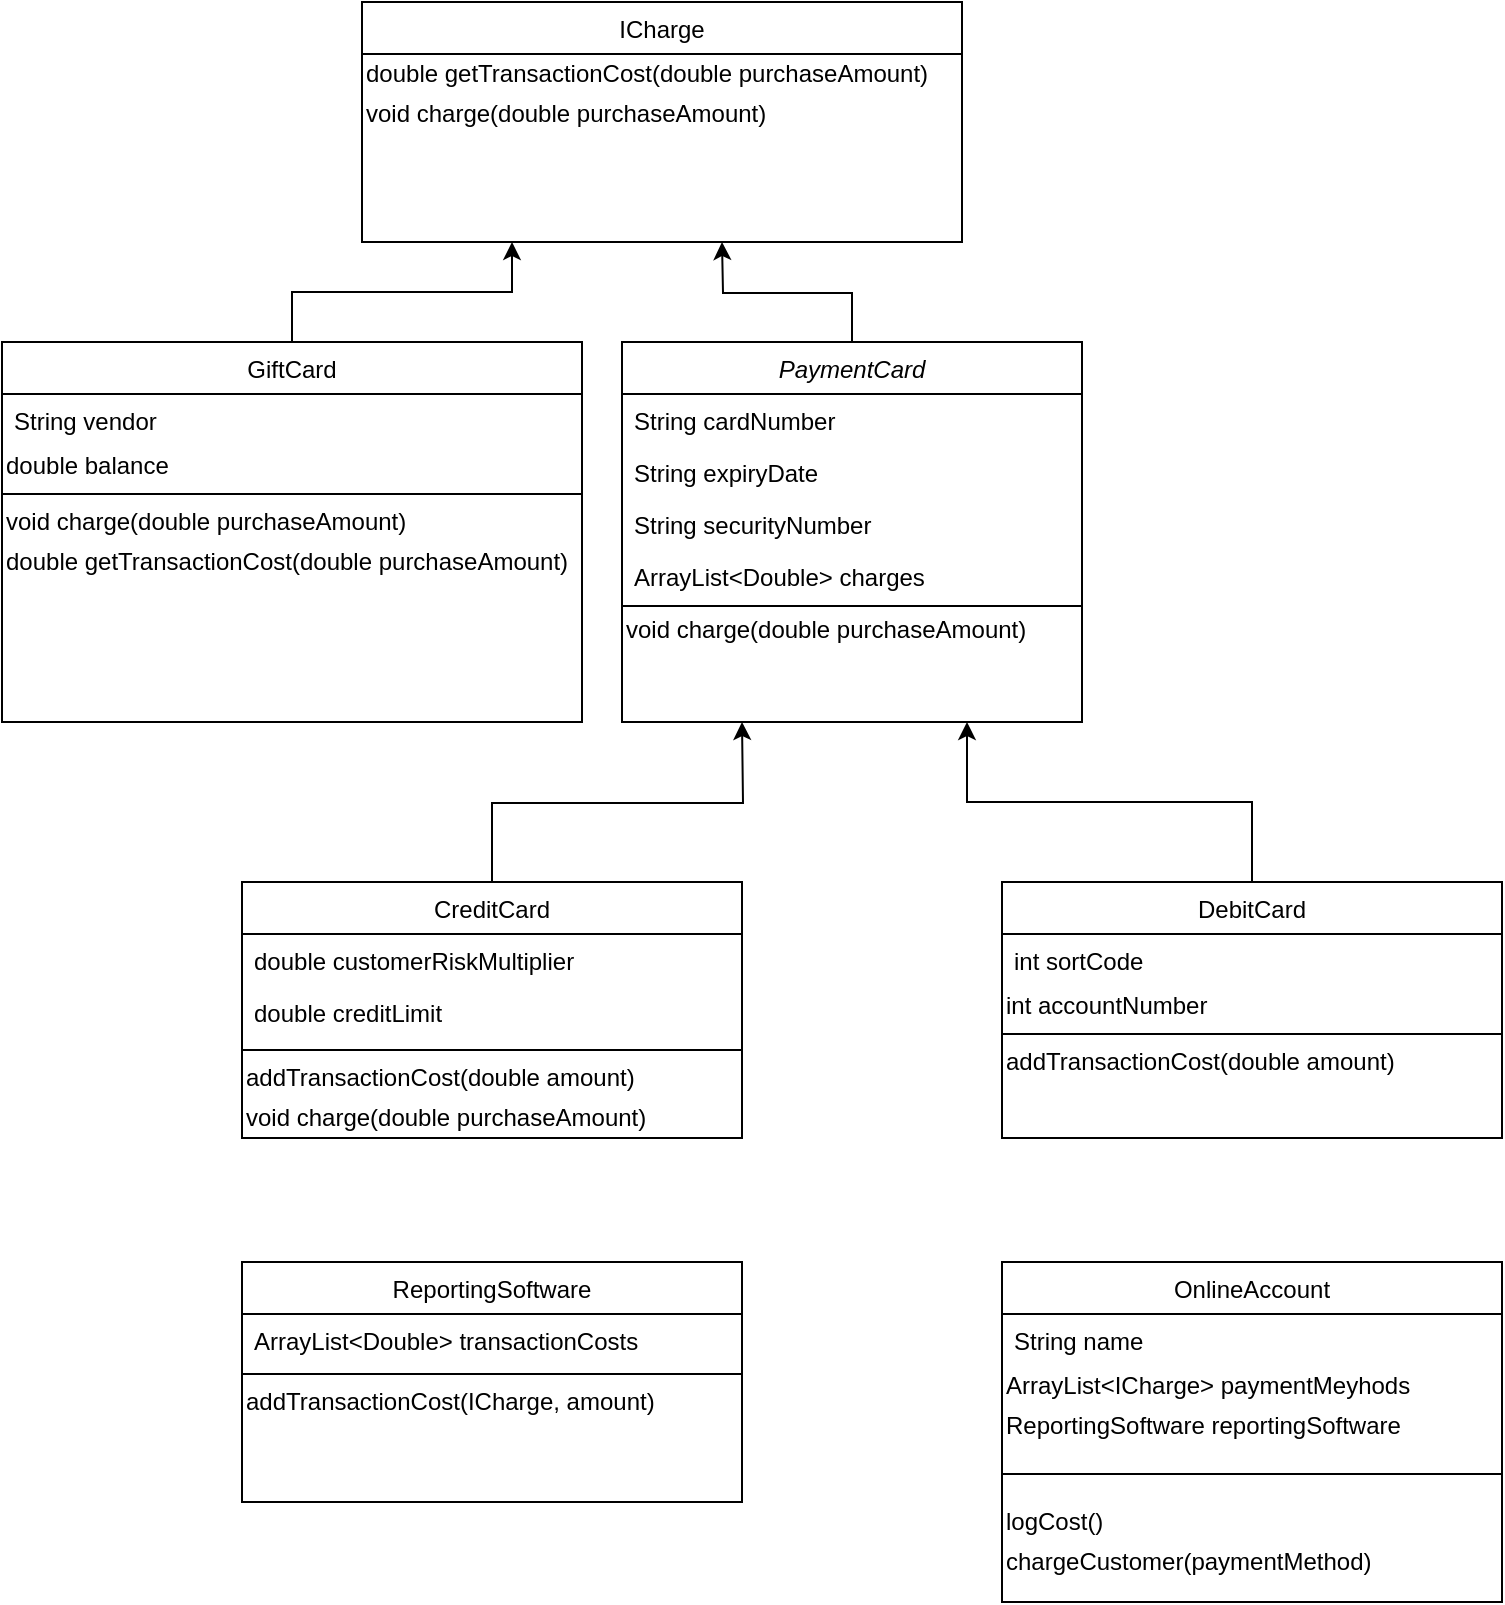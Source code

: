 <mxfile version="13.5.4" type="device"><diagram id="CQIx14TUGSw8IQ3oaKKW" name="Page-1"><mxGraphModel dx="1165" dy="1662" grid="1" gridSize="10" guides="1" tooltips="1" connect="1" arrows="1" fold="1" page="1" pageScale="1" pageWidth="827" pageHeight="1169" math="0" shadow="0"><root><mxCell id="0"/><mxCell id="1" parent="0"/><mxCell id="nRDNUFC7_NTpXfMSQFBY-75" style="edgeStyle=orthogonalEdgeStyle;rounded=0;orthogonalLoop=1;jettySize=auto;html=1;" edge="1" parent="1" source="nRDNUFC7_NTpXfMSQFBY-24"><mxGeometry relative="1" as="geometry"><mxPoint x="370" y="-120" as="targetPoint"/></mxGeometry></mxCell><mxCell id="nRDNUFC7_NTpXfMSQFBY-24" value="PaymentCard" style="swimlane;fontStyle=2;align=center;verticalAlign=top;childLayout=stackLayout;horizontal=1;startSize=26;horizontalStack=0;resizeParent=1;resizeLast=0;collapsible=1;marginBottom=0;rounded=0;shadow=0;strokeWidth=1;" vertex="1" parent="1"><mxGeometry x="320" y="-70" width="230" height="190" as="geometry"><mxRectangle x="230" y="140" width="160" height="26" as="alternateBounds"/></mxGeometry></mxCell><mxCell id="nRDNUFC7_NTpXfMSQFBY-25" value="String cardNumber" style="text;align=left;verticalAlign=top;spacingLeft=4;spacingRight=4;overflow=hidden;rotatable=0;points=[[0,0.5],[1,0.5]];portConstraint=eastwest;" vertex="1" parent="nRDNUFC7_NTpXfMSQFBY-24"><mxGeometry y="26" width="230" height="26" as="geometry"/></mxCell><mxCell id="nRDNUFC7_NTpXfMSQFBY-26" value="String expiryDate" style="text;align=left;verticalAlign=top;spacingLeft=4;spacingRight=4;overflow=hidden;rotatable=0;points=[[0,0.5],[1,0.5]];portConstraint=eastwest;rounded=0;shadow=0;html=0;" vertex="1" parent="nRDNUFC7_NTpXfMSQFBY-24"><mxGeometry y="52" width="230" height="26" as="geometry"/></mxCell><mxCell id="nRDNUFC7_NTpXfMSQFBY-27" value="String securityNumber" style="text;align=left;verticalAlign=top;spacingLeft=4;spacingRight=4;overflow=hidden;rotatable=0;points=[[0,0.5],[1,0.5]];portConstraint=eastwest;rounded=0;shadow=0;html=0;" vertex="1" parent="nRDNUFC7_NTpXfMSQFBY-24"><mxGeometry y="78" width="230" height="26" as="geometry"/></mxCell><mxCell id="nRDNUFC7_NTpXfMSQFBY-28" value="ArrayList&lt;Double&gt; charges" style="text;align=left;verticalAlign=top;spacingLeft=4;spacingRight=4;overflow=hidden;rotatable=0;points=[[0,0.5],[1,0.5]];portConstraint=eastwest;rounded=0;shadow=0;html=0;" vertex="1" parent="nRDNUFC7_NTpXfMSQFBY-24"><mxGeometry y="104" width="230" height="26" as="geometry"/></mxCell><mxCell id="nRDNUFC7_NTpXfMSQFBY-30" value="" style="line;html=1;strokeWidth=1;align=left;verticalAlign=middle;spacingTop=-1;spacingLeft=3;spacingRight=3;rotatable=0;labelPosition=right;points=[];portConstraint=eastwest;" vertex="1" parent="nRDNUFC7_NTpXfMSQFBY-24"><mxGeometry y="130" width="230" height="4" as="geometry"/></mxCell><mxCell id="nRDNUFC7_NTpXfMSQFBY-31" value="void charge(double purchaseAmount)" style="text;html=1;align=left;verticalAlign=middle;resizable=0;points=[];autosize=1;" vertex="1" parent="nRDNUFC7_NTpXfMSQFBY-24"><mxGeometry y="134" width="230" height="20" as="geometry"/></mxCell><mxCell id="nRDNUFC7_NTpXfMSQFBY-52" style="edgeStyle=orthogonalEdgeStyle;rounded=0;orthogonalLoop=1;jettySize=auto;html=1;exitX=0.5;exitY=0;exitDx=0;exitDy=0;" edge="1" parent="1" source="nRDNUFC7_NTpXfMSQFBY-47"><mxGeometry relative="1" as="geometry"><mxPoint x="380" y="120" as="targetPoint"/></mxGeometry></mxCell><mxCell id="nRDNUFC7_NTpXfMSQFBY-47" value="CreditCard" style="swimlane;fontStyle=0;align=center;verticalAlign=top;childLayout=stackLayout;horizontal=1;startSize=26;horizontalStack=0;resizeParent=1;resizeLast=0;collapsible=1;marginBottom=0;rounded=0;shadow=0;strokeWidth=1;" vertex="1" parent="1"><mxGeometry x="130" y="200" width="250" height="128" as="geometry"><mxRectangle x="340" y="380" width="170" height="26" as="alternateBounds"/></mxGeometry></mxCell><mxCell id="nRDNUFC7_NTpXfMSQFBY-48" value="double customerRiskMultiplier" style="text;align=left;verticalAlign=top;spacingLeft=4;spacingRight=4;overflow=hidden;rotatable=0;points=[[0,0.5],[1,0.5]];portConstraint=eastwest;" vertex="1" parent="nRDNUFC7_NTpXfMSQFBY-47"><mxGeometry y="26" width="250" height="26" as="geometry"/></mxCell><mxCell id="nRDNUFC7_NTpXfMSQFBY-51" value="double creditLimit" style="text;align=left;verticalAlign=top;spacingLeft=4;spacingRight=4;overflow=hidden;rotatable=0;points=[[0,0.5],[1,0.5]];portConstraint=eastwest;rounded=0;shadow=0;html=0;" vertex="1" parent="nRDNUFC7_NTpXfMSQFBY-47"><mxGeometry y="52" width="250" height="28" as="geometry"/></mxCell><mxCell id="nRDNUFC7_NTpXfMSQFBY-49" value="" style="line;html=1;strokeWidth=1;align=left;verticalAlign=middle;spacingTop=-1;spacingLeft=3;spacingRight=3;rotatable=0;labelPosition=right;points=[];portConstraint=eastwest;" vertex="1" parent="nRDNUFC7_NTpXfMSQFBY-47"><mxGeometry y="80" width="250" height="8" as="geometry"/></mxCell><mxCell id="nRDNUFC7_NTpXfMSQFBY-50" value="addTransactionCost(double amount)" style="text;html=1;align=left;verticalAlign=middle;resizable=0;points=[];autosize=1;" vertex="1" parent="nRDNUFC7_NTpXfMSQFBY-47"><mxGeometry y="88" width="250" height="20" as="geometry"/></mxCell><mxCell id="nRDNUFC7_NTpXfMSQFBY-61" value="void charge(double purchaseAmount)" style="text;html=1;align=left;verticalAlign=middle;resizable=0;points=[];autosize=1;" vertex="1" parent="nRDNUFC7_NTpXfMSQFBY-47"><mxGeometry y="108" width="250" height="20" as="geometry"/></mxCell><mxCell id="nRDNUFC7_NTpXfMSQFBY-60" style="edgeStyle=orthogonalEdgeStyle;rounded=0;orthogonalLoop=1;jettySize=auto;html=1;entryX=0.75;entryY=1;entryDx=0;entryDy=0;" edge="1" parent="1" source="nRDNUFC7_NTpXfMSQFBY-53" target="nRDNUFC7_NTpXfMSQFBY-24"><mxGeometry relative="1" as="geometry"/></mxCell><mxCell id="nRDNUFC7_NTpXfMSQFBY-53" value="DebitCard" style="swimlane;fontStyle=0;align=center;verticalAlign=top;childLayout=stackLayout;horizontal=1;startSize=26;horizontalStack=0;resizeParent=1;resizeLast=0;collapsible=1;marginBottom=0;rounded=0;shadow=0;strokeWidth=1;" vertex="1" parent="1"><mxGeometry x="510" y="200" width="250" height="128" as="geometry"><mxRectangle x="340" y="380" width="170" height="26" as="alternateBounds"/></mxGeometry></mxCell><mxCell id="nRDNUFC7_NTpXfMSQFBY-58" value="int sortCode" style="text;align=left;verticalAlign=top;spacingLeft=4;spacingRight=4;overflow=hidden;rotatable=0;points=[[0,0.5],[1,0.5]];portConstraint=eastwest;" vertex="1" parent="nRDNUFC7_NTpXfMSQFBY-53"><mxGeometry y="26" width="250" height="26" as="geometry"/></mxCell><mxCell id="nRDNUFC7_NTpXfMSQFBY-59" value="int accountNumber" style="text;html=1;align=left;verticalAlign=middle;resizable=0;points=[];autosize=1;" vertex="1" parent="nRDNUFC7_NTpXfMSQFBY-53"><mxGeometry y="52" width="250" height="20" as="geometry"/></mxCell><mxCell id="nRDNUFC7_NTpXfMSQFBY-56" value="" style="line;html=1;strokeWidth=1;align=left;verticalAlign=middle;spacingTop=-1;spacingLeft=3;spacingRight=3;rotatable=0;labelPosition=right;points=[];portConstraint=eastwest;" vertex="1" parent="nRDNUFC7_NTpXfMSQFBY-53"><mxGeometry y="72" width="250" height="8" as="geometry"/></mxCell><mxCell id="nRDNUFC7_NTpXfMSQFBY-57" value="addTransactionCost(double amount)" style="text;html=1;align=left;verticalAlign=middle;resizable=0;points=[];autosize=1;" vertex="1" parent="nRDNUFC7_NTpXfMSQFBY-53"><mxGeometry y="80" width="250" height="20" as="geometry"/></mxCell><mxCell id="nRDNUFC7_NTpXfMSQFBY-74" style="edgeStyle=orthogonalEdgeStyle;rounded=0;orthogonalLoop=1;jettySize=auto;html=1;exitX=0.5;exitY=0;exitDx=0;exitDy=0;entryX=0.25;entryY=1;entryDx=0;entryDy=0;" edge="1" parent="1" source="nRDNUFC7_NTpXfMSQFBY-67" target="nRDNUFC7_NTpXfMSQFBY-14"><mxGeometry relative="1" as="geometry"/></mxCell><mxCell id="nRDNUFC7_NTpXfMSQFBY-14" value="ICharge" style="swimlane;fontStyle=0;align=center;verticalAlign=top;childLayout=stackLayout;horizontal=1;startSize=26;horizontalStack=0;resizeParent=1;resizeLast=0;collapsible=1;marginBottom=0;rounded=0;shadow=0;strokeWidth=1;" vertex="1" parent="1"><mxGeometry x="190" y="-240" width="300" height="120" as="geometry"><mxRectangle x="340" y="380" width="170" height="26" as="alternateBounds"/></mxGeometry></mxCell><mxCell id="nRDNUFC7_NTpXfMSQFBY-15" value="double getTransactionCost(double purchaseAmount)" style="text;html=1;align=left;verticalAlign=middle;resizable=0;points=[];autosize=1;" vertex="1" parent="nRDNUFC7_NTpXfMSQFBY-14"><mxGeometry y="26" width="300" height="20" as="geometry"/></mxCell><mxCell id="nRDNUFC7_NTpXfMSQFBY-16" value="void charge(double purchaseAmount)" style="text;html=1;align=left;verticalAlign=middle;resizable=0;points=[];autosize=1;" vertex="1" parent="nRDNUFC7_NTpXfMSQFBY-14"><mxGeometry y="46" width="300" height="20" as="geometry"/></mxCell><mxCell id="nRDNUFC7_NTpXfMSQFBY-67" value="GiftCard" style="swimlane;fontStyle=0;align=center;verticalAlign=top;childLayout=stackLayout;horizontal=1;startSize=26;horizontalStack=0;resizeParent=1;resizeLast=0;collapsible=1;marginBottom=0;rounded=0;shadow=0;strokeWidth=1;" vertex="1" parent="1"><mxGeometry x="10" y="-70" width="290" height="190" as="geometry"><mxRectangle x="340" y="380" width="170" height="26" as="alternateBounds"/></mxGeometry></mxCell><mxCell id="nRDNUFC7_NTpXfMSQFBY-68" value="String vendor" style="text;align=left;verticalAlign=top;spacingLeft=4;spacingRight=4;overflow=hidden;rotatable=0;points=[[0,0.5],[1,0.5]];portConstraint=eastwest;" vertex="1" parent="nRDNUFC7_NTpXfMSQFBY-67"><mxGeometry y="26" width="290" height="26" as="geometry"/></mxCell><mxCell id="nRDNUFC7_NTpXfMSQFBY-69" value="double balance" style="text;html=1;align=left;verticalAlign=middle;resizable=0;points=[];autosize=1;" vertex="1" parent="nRDNUFC7_NTpXfMSQFBY-67"><mxGeometry y="52" width="290" height="20" as="geometry"/></mxCell><mxCell id="nRDNUFC7_NTpXfMSQFBY-70" value="" style="line;html=1;strokeWidth=1;align=left;verticalAlign=middle;spacingTop=-1;spacingLeft=3;spacingRight=3;rotatable=0;labelPosition=right;points=[];portConstraint=eastwest;" vertex="1" parent="nRDNUFC7_NTpXfMSQFBY-67"><mxGeometry y="72" width="290" height="8" as="geometry"/></mxCell><mxCell id="nRDNUFC7_NTpXfMSQFBY-71" value="void charge(double purchaseAmount)" style="text;html=1;align=left;verticalAlign=middle;resizable=0;points=[];autosize=1;" vertex="1" parent="nRDNUFC7_NTpXfMSQFBY-67"><mxGeometry y="80" width="290" height="20" as="geometry"/></mxCell><mxCell id="nRDNUFC7_NTpXfMSQFBY-76" value="double getTransactionCost(double purchaseAmount)" style="text;html=1;align=left;verticalAlign=middle;resizable=0;points=[];autosize=1;" vertex="1" parent="nRDNUFC7_NTpXfMSQFBY-67"><mxGeometry y="100" width="290" height="20" as="geometry"/></mxCell><mxCell id="nRDNUFC7_NTpXfMSQFBY-3" value="OnlineAccount" style="swimlane;fontStyle=0;align=center;verticalAlign=top;childLayout=stackLayout;horizontal=1;startSize=26;horizontalStack=0;resizeParent=1;resizeLast=0;collapsible=1;marginBottom=0;rounded=0;shadow=0;strokeWidth=1;" vertex="1" parent="1"><mxGeometry x="510" y="390" width="250" height="170" as="geometry"><mxRectangle x="340" y="380" width="170" height="26" as="alternateBounds"/></mxGeometry></mxCell><mxCell id="nRDNUFC7_NTpXfMSQFBY-4" value="String name" style="text;align=left;verticalAlign=top;spacingLeft=4;spacingRight=4;overflow=hidden;rotatable=0;points=[[0,0.5],[1,0.5]];portConstraint=eastwest;" vertex="1" parent="nRDNUFC7_NTpXfMSQFBY-3"><mxGeometry y="26" width="250" height="26" as="geometry"/></mxCell><mxCell id="nRDNUFC7_NTpXfMSQFBY-5" value="ArrayList&amp;lt;ICharge&amp;gt; paymentMeyhods" style="text;html=1;align=left;verticalAlign=middle;resizable=0;points=[];autosize=1;" vertex="1" parent="nRDNUFC7_NTpXfMSQFBY-3"><mxGeometry y="52" width="250" height="20" as="geometry"/></mxCell><mxCell id="nRDNUFC7_NTpXfMSQFBY-6" value="ReportingSoftware reportingSoftware" style="text;html=1;align=left;verticalAlign=middle;resizable=0;points=[];autosize=1;" vertex="1" parent="nRDNUFC7_NTpXfMSQFBY-3"><mxGeometry y="72" width="250" height="20" as="geometry"/></mxCell><mxCell id="nRDNUFC7_NTpXfMSQFBY-7" value="" style="line;html=1;strokeWidth=1;align=left;verticalAlign=middle;spacingTop=-1;spacingLeft=3;spacingRight=3;rotatable=0;labelPosition=right;points=[];portConstraint=eastwest;" vertex="1" parent="nRDNUFC7_NTpXfMSQFBY-3"><mxGeometry y="92" width="250" height="28" as="geometry"/></mxCell><mxCell id="nRDNUFC7_NTpXfMSQFBY-8" value="logCost()" style="text;html=1;align=left;verticalAlign=middle;resizable=0;points=[];autosize=1;" vertex="1" parent="nRDNUFC7_NTpXfMSQFBY-3"><mxGeometry y="120" width="250" height="20" as="geometry"/></mxCell><mxCell id="nRDNUFC7_NTpXfMSQFBY-9" value="chargeCustomer(paymentMethod)" style="text;html=1;align=left;verticalAlign=middle;resizable=0;points=[];autosize=1;" vertex="1" parent="nRDNUFC7_NTpXfMSQFBY-3"><mxGeometry y="140" width="250" height="20" as="geometry"/></mxCell><mxCell id="nRDNUFC7_NTpXfMSQFBY-10" value="ReportingSoftware" style="swimlane;fontStyle=0;align=center;verticalAlign=top;childLayout=stackLayout;horizontal=1;startSize=26;horizontalStack=0;resizeParent=1;resizeLast=0;collapsible=1;marginBottom=0;rounded=0;shadow=0;strokeWidth=1;" vertex="1" parent="1"><mxGeometry x="130" y="390" width="250" height="120" as="geometry"><mxRectangle x="340" y="380" width="170" height="26" as="alternateBounds"/></mxGeometry></mxCell><mxCell id="nRDNUFC7_NTpXfMSQFBY-11" value="ArrayList&lt;Double&gt; transactionCosts" style="text;align=left;verticalAlign=top;spacingLeft=4;spacingRight=4;overflow=hidden;rotatable=0;points=[[0,0.5],[1,0.5]];portConstraint=eastwest;" vertex="1" parent="nRDNUFC7_NTpXfMSQFBY-10"><mxGeometry y="26" width="250" height="26" as="geometry"/></mxCell><mxCell id="nRDNUFC7_NTpXfMSQFBY-12" value="" style="line;html=1;strokeWidth=1;align=left;verticalAlign=middle;spacingTop=-1;spacingLeft=3;spacingRight=3;rotatable=0;labelPosition=right;points=[];portConstraint=eastwest;" vertex="1" parent="nRDNUFC7_NTpXfMSQFBY-10"><mxGeometry y="52" width="250" height="8" as="geometry"/></mxCell><mxCell id="nRDNUFC7_NTpXfMSQFBY-13" value="addTransactionCost(ICharge, amount)" style="text;html=1;align=left;verticalAlign=middle;resizable=0;points=[];autosize=1;" vertex="1" parent="nRDNUFC7_NTpXfMSQFBY-10"><mxGeometry y="60" width="250" height="20" as="geometry"/></mxCell></root></mxGraphModel></diagram></mxfile>